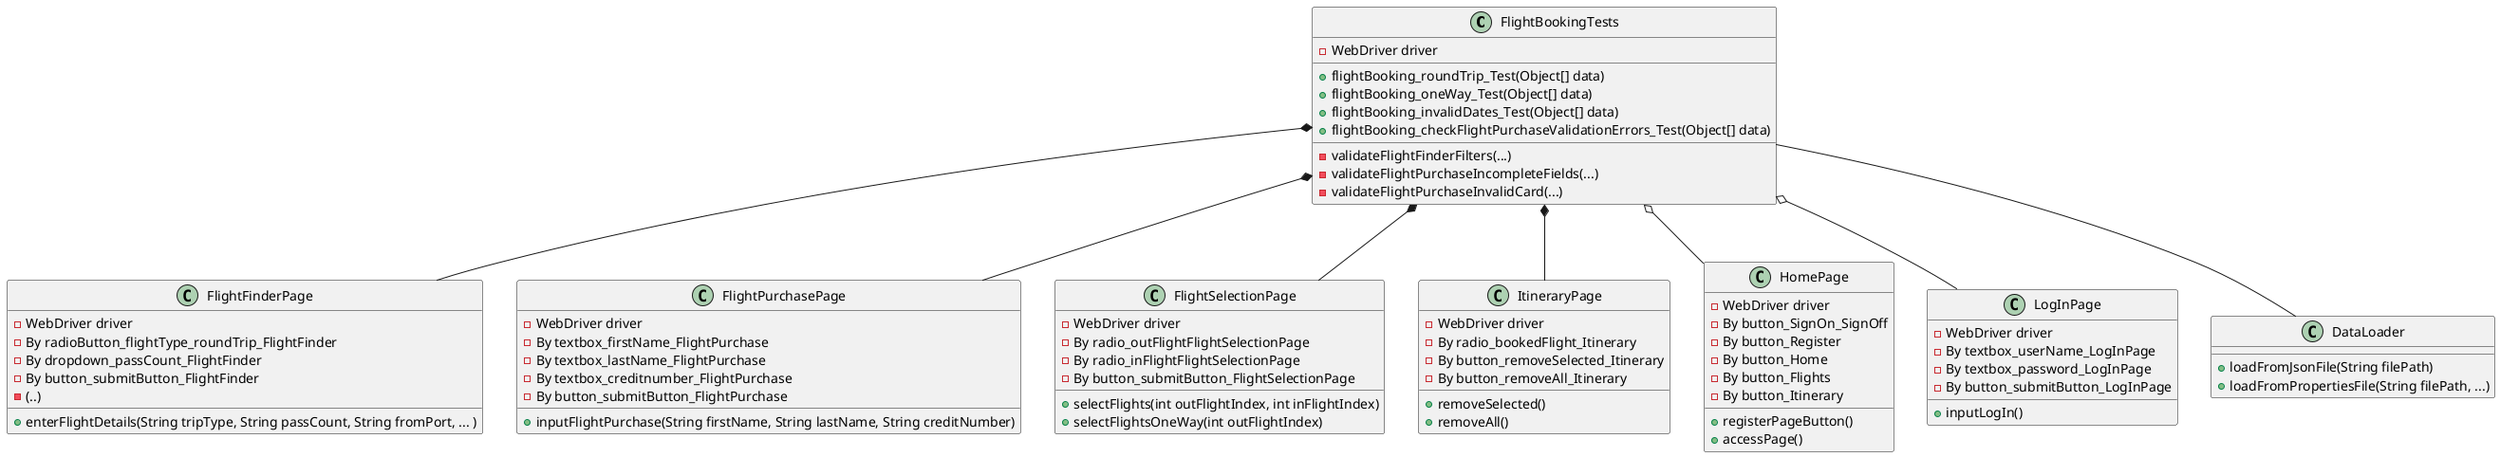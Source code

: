 @startuml Flight Booking Tests - Class Diagram

FlightBookingTests *-- FlightFinderPage
FlightBookingTests *-- FlightPurchasePage
FlightBookingTests *-- FlightSelectionPage
FlightBookingTests *-- ItineraryPage
FlightBookingTests o-- HomePage
FlightBookingTests o-- LogInPage
FlightBookingTests -- DataLoader

class FlightBookingTests{
    - WebDriver driver
    __
    + flightBooking_roundTrip_Test(Object[] data)
    + flightBooking_oneWay_Test(Object[] data)
    + flightBooking_invalidDates_Test(Object[] data)
    + flightBooking_checkFlightPurchaseValidationErrors_Test(Object[] data)
    __
    - validateFlightFinderFilters(...)
    - validateFlightPurchaseIncompleteFields(...)
    - validateFlightPurchaseInvalidCard(...)
}

class FlightFinderPage
      {
    - WebDriver driver
    - By radioButton_flightType_roundTrip_FlightFinder
    - By dropdown_passCount_FlightFinder 
    - By button_submitButton_FlightFinder
    - (..)
    __
    + enterFlightDetails(String tripType, String passCount, String fromPort, ... )
    }
class FlightPurchasePage
      {
    - WebDriver driver
    - By textbox_firstName_FlightPurchase
    - By textbox_lastName_FlightPurchase 
    - By textbox_creditnumber_FlightPurchase
    - By button_submitButton_FlightPurchase
    __
    + inputFlightPurchase(String firstName, String lastName, String creditNumber)
    }

class FlightSelectionPage
      {
    - WebDriver driver
    - By radio_outFlightFlightSelectionPage
    - By radio_inFlightFlightSelectionPage 
    - By button_submitButton_FlightSelectionPage
    __
    + selectFlights(int outFlightIndex, int inFlightIndex)
    + selectFlightsOneWay(int outFlightIndex)
    }

class ItineraryPage
      {
    - WebDriver driver
    - By radio_bookedFlight_Itinerary
    - By button_removeSelected_Itinerary 
    - By button_removeAll_Itinerary
    __
    + removeSelected()
    + removeAll()
    }

class HomePage
    {
    - WebDriver driver
    - By button_SignOn_SignOff
    - By button_Register
    - By button_Home
    - By button_Flights
    - By button_Itinerary
    __
    + registerPageButton()
    + accessPage()
    }
class LogInPage
      {
    - WebDriver driver
    - By textbox_userName_LogInPage
    - By textbox_password_LogInPage 
    - By button_submitButton_LogInPage
    __
    + inputLogIn()
    }
    
class DataLoader
      {
    __
    + loadFromJsonFile(String filePath) 
    + loadFromPropertiesFile(String filePath, ...)
    }
@enduml